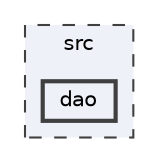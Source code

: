 digraph "src/dao"
{
 // LATEX_PDF_SIZE
  bgcolor="transparent";
  edge [fontname=Helvetica,fontsize=10,labelfontname=Helvetica,labelfontsize=10];
  node [fontname=Helvetica,fontsize=10,shape=box,height=0.2,width=0.4];
  compound=true
  subgraph clusterdir_68267d1309a1af8e8297ef4c3efbcdba {
    graph [ bgcolor="#eef1f8", pencolor="grey25", label="src", fontname=Helvetica,fontsize=10 style="filled,dashed", URL="dir_68267d1309a1af8e8297ef4c3efbcdba.html",tooltip=""]
  dir_12816431ead8e71b1f2935eeed3c0155 [label="dao", fillcolor="#eef1f8", color="grey25", style="filled,bold", URL="dir_12816431ead8e71b1f2935eeed3c0155.html",tooltip=""];
  }
}
